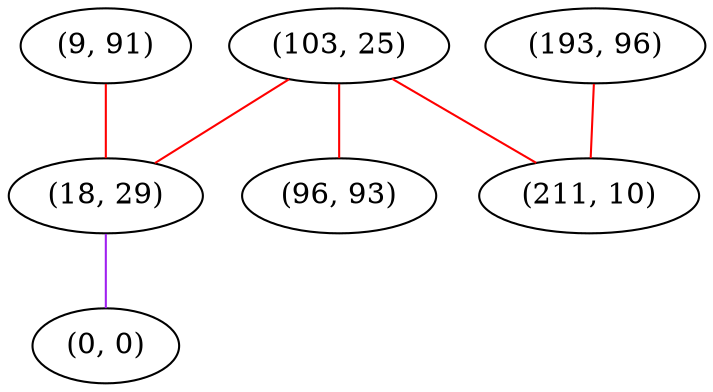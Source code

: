 graph "" {
"(9, 91)";
"(103, 25)";
"(18, 29)";
"(0, 0)";
"(193, 96)";
"(96, 93)";
"(211, 10)";
"(9, 91)" -- "(18, 29)"  [color=red, key=0, weight=1];
"(103, 25)" -- "(18, 29)"  [color=red, key=0, weight=1];
"(103, 25)" -- "(96, 93)"  [color=red, key=0, weight=1];
"(103, 25)" -- "(211, 10)"  [color=red, key=0, weight=1];
"(18, 29)" -- "(0, 0)"  [color=purple, key=0, weight=4];
"(193, 96)" -- "(211, 10)"  [color=red, key=0, weight=1];
}
